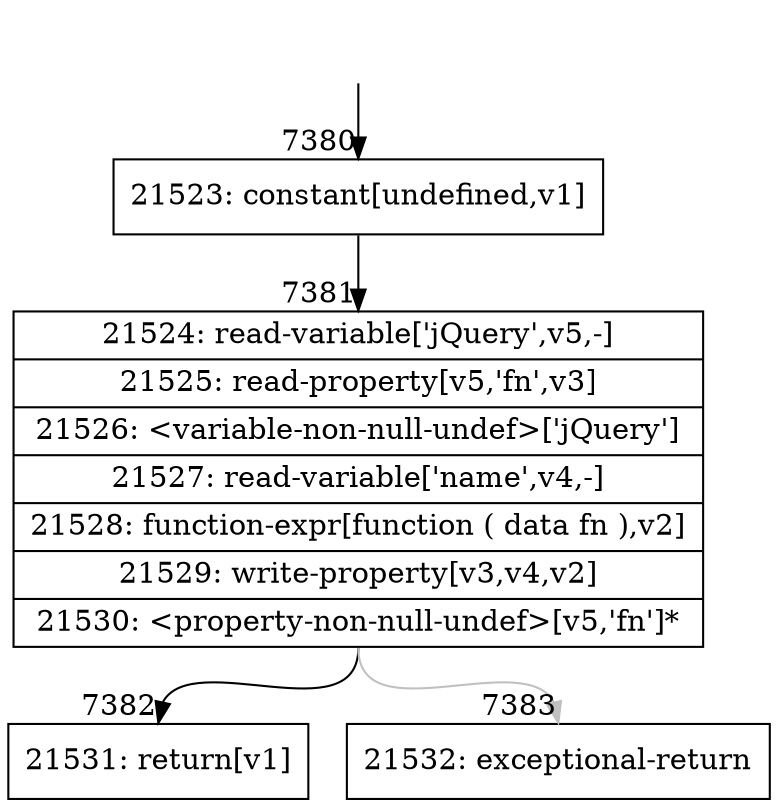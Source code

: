 digraph {
rankdir="TD"
BB_entry464[shape=none,label=""];
BB_entry464 -> BB7380 [tailport=s, headport=n, headlabel="    7380"]
BB7380 [shape=record label="{21523: constant[undefined,v1]}" ] 
BB7380 -> BB7381 [tailport=s, headport=n, headlabel="      7381"]
BB7381 [shape=record label="{21524: read-variable['jQuery',v5,-]|21525: read-property[v5,'fn',v3]|21526: \<variable-non-null-undef\>['jQuery']|21527: read-variable['name',v4,-]|21528: function-expr[function ( data fn ),v2]|21529: write-property[v3,v4,v2]|21530: \<property-non-null-undef\>[v5,'fn']*}" ] 
BB7381 -> BB7382 [tailport=s, headport=n, headlabel="      7382"]
BB7381 -> BB7383 [tailport=s, headport=n, color=gray, headlabel="      7383"]
BB7382 [shape=record label="{21531: return[v1]}" ] 
BB7383 [shape=record label="{21532: exceptional-return}" ] 
}

